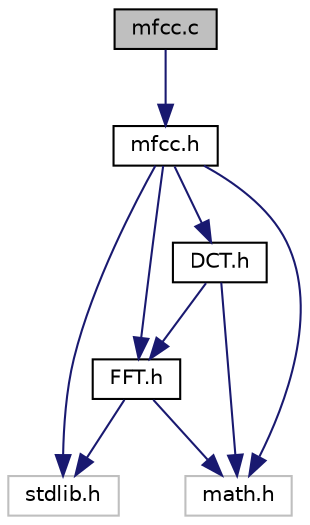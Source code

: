 digraph "mfcc.c"
{
  edge [fontname="Helvetica",fontsize="10",labelfontname="Helvetica",labelfontsize="10"];
  node [fontname="Helvetica",fontsize="10",shape=record];
  Node1 [label="mfcc.c",height=0.2,width=0.4,color="black", fillcolor="grey75", style="filled" fontcolor="black"];
  Node1 -> Node2 [color="midnightblue",fontsize="10",style="solid",fontname="Helvetica"];
  Node2 [label="mfcc.h",height=0.2,width=0.4,color="black", fillcolor="white", style="filled",URL="$mfcc_8h.html"];
  Node2 -> Node3 [color="midnightblue",fontsize="10",style="solid",fontname="Helvetica"];
  Node3 [label="DCT.h",height=0.2,width=0.4,color="black", fillcolor="white", style="filled",URL="$DCT_8h.html"];
  Node3 -> Node4 [color="midnightblue",fontsize="10",style="solid",fontname="Helvetica"];
  Node4 [label="FFT.h",height=0.2,width=0.4,color="black", fillcolor="white", style="filled",URL="$FFT_8h.html"];
  Node4 -> Node5 [color="midnightblue",fontsize="10",style="solid",fontname="Helvetica"];
  Node5 [label="stdlib.h",height=0.2,width=0.4,color="grey75", fillcolor="white", style="filled"];
  Node4 -> Node6 [color="midnightblue",fontsize="10",style="solid",fontname="Helvetica"];
  Node6 [label="math.h",height=0.2,width=0.4,color="grey75", fillcolor="white", style="filled"];
  Node3 -> Node6 [color="midnightblue",fontsize="10",style="solid",fontname="Helvetica"];
  Node2 -> Node4 [color="midnightblue",fontsize="10",style="solid",fontname="Helvetica"];
  Node2 -> Node5 [color="midnightblue",fontsize="10",style="solid",fontname="Helvetica"];
  Node2 -> Node6 [color="midnightblue",fontsize="10",style="solid",fontname="Helvetica"];
}
